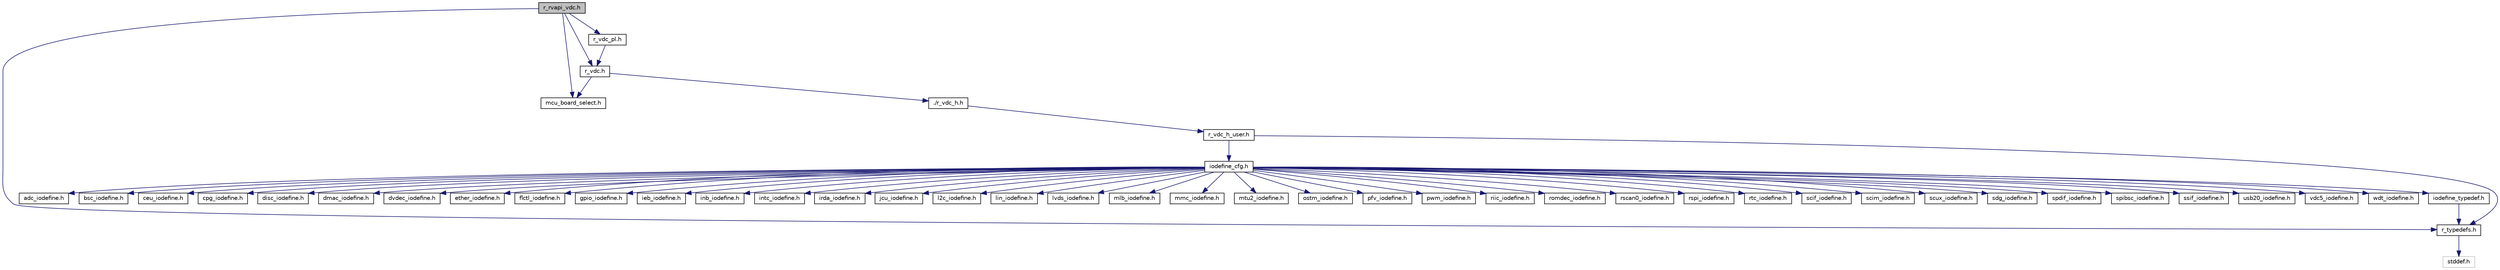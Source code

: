 digraph "r_rvapi_vdc.h"
{
 // LATEX_PDF_SIZE
  edge [fontname="Helvetica",fontsize="10",labelfontname="Helvetica",labelfontsize="10"];
  node [fontname="Helvetica",fontsize="10",shape=record];
  Node1 [label="r_rvapi_vdc.h",height=0.2,width=0.4,color="black", fillcolor="grey75", style="filled", fontcolor="black",tooltip=" "];
  Node1 -> Node2 [color="midnightblue",fontsize="10",style="solid",fontname="Helvetica"];
  Node2 [label="mcu_board_select.h",height=0.2,width=0.4,color="black", fillcolor="white", style="filled",URL="$d4/d2b/mcu__board__select_8h.html",tooltip=" "];
  Node1 -> Node3 [color="midnightblue",fontsize="10",style="solid",fontname="Helvetica"];
  Node3 [label="r_typedefs.h",height=0.2,width=0.4,color="black", fillcolor="white", style="filled",URL="$d9/de3/r__typedefs_8h.html",tooltip=" "];
  Node3 -> Node4 [color="midnightblue",fontsize="10",style="solid",fontname="Helvetica"];
  Node4 [label="stddef.h",height=0.2,width=0.4,color="grey75", fillcolor="white", style="filled",tooltip=" "];
  Node1 -> Node5 [color="midnightblue",fontsize="10",style="solid",fontname="Helvetica"];
  Node5 [label="r_vdc.h",height=0.2,width=0.4,color="black", fillcolor="white", style="filled",URL="$da/db2/r__vdc_8h.html",tooltip="VDC driver API definitions."];
  Node5 -> Node2 [color="midnightblue",fontsize="10",style="solid",fontname="Helvetica"];
  Node5 -> Node6 [color="midnightblue",fontsize="10",style="solid",fontname="Helvetica"];
  Node6 [label="./r_vdc_h.h",height=0.2,width=0.4,color="black", fillcolor="white", style="filled",URL="$d8/df7/r__vdc__h_8h.html",tooltip="VDC driver API definitions."];
  Node6 -> Node7 [color="midnightblue",fontsize="10",style="solid",fontname="Helvetica"];
  Node7 [label="r_vdc_h_user.h",height=0.2,width=0.4,color="black", fillcolor="white", style="filled",URL="$d9/d00/r__vdc__h__user_8h.html",tooltip="VDC driver user-defined header."];
  Node7 -> Node3 [color="midnightblue",fontsize="10",style="solid",fontname="Helvetica"];
  Node7 -> Node8 [color="midnightblue",fontsize="10",style="solid",fontname="Helvetica"];
  Node8 [label="iodefine_cfg.h",height=0.2,width=0.4,color="black", fillcolor="white", style="filled",URL="$d9/d39/iodefine__cfg_8h.html",tooltip=" "];
  Node8 -> Node9 [color="midnightblue",fontsize="10",style="solid",fontname="Helvetica"];
  Node9 [label="iodefine_typedef.h",height=0.2,width=0.4,color="black", fillcolor="white", style="filled",URL="$d9/d0e/iodefine__typedef_8h.html",tooltip=" "];
  Node9 -> Node3 [color="midnightblue",fontsize="10",style="solid",fontname="Helvetica"];
  Node8 -> Node10 [color="midnightblue",fontsize="10",style="solid",fontname="Helvetica"];
  Node10 [label="adc_iodefine.h",height=0.2,width=0.4,color="black", fillcolor="white", style="filled",URL="$d6/d62/adc__iodefine_8h.html",tooltip=" "];
  Node8 -> Node11 [color="midnightblue",fontsize="10",style="solid",fontname="Helvetica"];
  Node11 [label="bsc_iodefine.h",height=0.2,width=0.4,color="black", fillcolor="white", style="filled",URL="$d5/df7/bsc__iodefine_8h.html",tooltip=" "];
  Node8 -> Node12 [color="midnightblue",fontsize="10",style="solid",fontname="Helvetica"];
  Node12 [label="ceu_iodefine.h",height=0.2,width=0.4,color="black", fillcolor="white", style="filled",URL="$d0/d81/ceu__iodefine_8h.html",tooltip=" "];
  Node8 -> Node13 [color="midnightblue",fontsize="10",style="solid",fontname="Helvetica"];
  Node13 [label="cpg_iodefine.h",height=0.2,width=0.4,color="black", fillcolor="white", style="filled",URL="$d0/d7f/cpg__iodefine_8h.html",tooltip=" "];
  Node8 -> Node14 [color="midnightblue",fontsize="10",style="solid",fontname="Helvetica"];
  Node14 [label="disc_iodefine.h",height=0.2,width=0.4,color="black", fillcolor="white", style="filled",URL="$d3/df7/disc__iodefine_8h.html",tooltip=" "];
  Node8 -> Node15 [color="midnightblue",fontsize="10",style="solid",fontname="Helvetica"];
  Node15 [label="dmac_iodefine.h",height=0.2,width=0.4,color="black", fillcolor="white", style="filled",URL="$d0/d60/dmac__iodefine_8h.html",tooltip=" "];
  Node8 -> Node16 [color="midnightblue",fontsize="10",style="solid",fontname="Helvetica"];
  Node16 [label="dvdec_iodefine.h",height=0.2,width=0.4,color="black", fillcolor="white", style="filled",URL="$d2/dc4/dvdec__iodefine_8h.html",tooltip=" "];
  Node8 -> Node17 [color="midnightblue",fontsize="10",style="solid",fontname="Helvetica"];
  Node17 [label="ether_iodefine.h",height=0.2,width=0.4,color="black", fillcolor="white", style="filled",URL="$d4/dba/ether__iodefine_8h.html",tooltip=" "];
  Node8 -> Node18 [color="midnightblue",fontsize="10",style="solid",fontname="Helvetica"];
  Node18 [label="flctl_iodefine.h",height=0.2,width=0.4,color="black", fillcolor="white", style="filled",URL="$db/d05/flctl__iodefine_8h.html",tooltip=" "];
  Node8 -> Node19 [color="midnightblue",fontsize="10",style="solid",fontname="Helvetica"];
  Node19 [label="gpio_iodefine.h",height=0.2,width=0.4,color="black", fillcolor="white", style="filled",URL="$d5/db4/gpio__iodefine_8h.html",tooltip=" "];
  Node8 -> Node20 [color="midnightblue",fontsize="10",style="solid",fontname="Helvetica"];
  Node20 [label="ieb_iodefine.h",height=0.2,width=0.4,color="black", fillcolor="white", style="filled",URL="$dd/d70/ieb__iodefine_8h.html",tooltip=" "];
  Node8 -> Node21 [color="midnightblue",fontsize="10",style="solid",fontname="Helvetica"];
  Node21 [label="inb_iodefine.h",height=0.2,width=0.4,color="black", fillcolor="white", style="filled",URL="$dc/dc5/inb__iodefine_8h.html",tooltip=" "];
  Node8 -> Node22 [color="midnightblue",fontsize="10",style="solid",fontname="Helvetica"];
  Node22 [label="intc_iodefine.h",height=0.2,width=0.4,color="black", fillcolor="white", style="filled",URL="$d4/da7/intc__iodefine_8h.html",tooltip=" "];
  Node8 -> Node23 [color="midnightblue",fontsize="10",style="solid",fontname="Helvetica"];
  Node23 [label="irda_iodefine.h",height=0.2,width=0.4,color="black", fillcolor="white", style="filled",URL="$d3/d0a/irda__iodefine_8h.html",tooltip=" "];
  Node8 -> Node24 [color="midnightblue",fontsize="10",style="solid",fontname="Helvetica"];
  Node24 [label="jcu_iodefine.h",height=0.2,width=0.4,color="black", fillcolor="white", style="filled",URL="$d1/d37/jcu__iodefine_8h.html",tooltip=" "];
  Node8 -> Node25 [color="midnightblue",fontsize="10",style="solid",fontname="Helvetica"];
  Node25 [label="l2c_iodefine.h",height=0.2,width=0.4,color="black", fillcolor="white", style="filled",URL="$d3/da4/l2c__iodefine_8h.html",tooltip=" "];
  Node8 -> Node26 [color="midnightblue",fontsize="10",style="solid",fontname="Helvetica"];
  Node26 [label="lin_iodefine.h",height=0.2,width=0.4,color="black", fillcolor="white", style="filled",URL="$d5/d93/lin__iodefine_8h.html",tooltip=" "];
  Node8 -> Node27 [color="midnightblue",fontsize="10",style="solid",fontname="Helvetica"];
  Node27 [label="lvds_iodefine.h",height=0.2,width=0.4,color="black", fillcolor="white", style="filled",URL="$d2/d50/lvds__iodefine_8h.html",tooltip=" "];
  Node8 -> Node28 [color="midnightblue",fontsize="10",style="solid",fontname="Helvetica"];
  Node28 [label="mlb_iodefine.h",height=0.2,width=0.4,color="black", fillcolor="white", style="filled",URL="$d4/dfe/mlb__iodefine_8h.html",tooltip=" "];
  Node8 -> Node29 [color="midnightblue",fontsize="10",style="solid",fontname="Helvetica"];
  Node29 [label="mmc_iodefine.h",height=0.2,width=0.4,color="black", fillcolor="white", style="filled",URL="$d1/d66/mmc__iodefine_8h.html",tooltip=" "];
  Node8 -> Node30 [color="midnightblue",fontsize="10",style="solid",fontname="Helvetica"];
  Node30 [label="mtu2_iodefine.h",height=0.2,width=0.4,color="black", fillcolor="white", style="filled",URL="$d5/d3a/mtu2__iodefine_8h.html",tooltip=" "];
  Node8 -> Node31 [color="midnightblue",fontsize="10",style="solid",fontname="Helvetica"];
  Node31 [label="ostm_iodefine.h",height=0.2,width=0.4,color="black", fillcolor="white", style="filled",URL="$d7/d89/ostm__iodefine_8h.html",tooltip=" "];
  Node8 -> Node32 [color="midnightblue",fontsize="10",style="solid",fontname="Helvetica"];
  Node32 [label="pfv_iodefine.h",height=0.2,width=0.4,color="black", fillcolor="white", style="filled",URL="$d6/d28/pfv__iodefine_8h.html",tooltip=" "];
  Node8 -> Node33 [color="midnightblue",fontsize="10",style="solid",fontname="Helvetica"];
  Node33 [label="pwm_iodefine.h",height=0.2,width=0.4,color="black", fillcolor="white", style="filled",URL="$da/d69/pwm__iodefine_8h.html",tooltip=" "];
  Node8 -> Node34 [color="midnightblue",fontsize="10",style="solid",fontname="Helvetica"];
  Node34 [label="riic_iodefine.h",height=0.2,width=0.4,color="black", fillcolor="white", style="filled",URL="$da/dd7/riic__iodefine_8h.html",tooltip=" "];
  Node8 -> Node35 [color="midnightblue",fontsize="10",style="solid",fontname="Helvetica"];
  Node35 [label="romdec_iodefine.h",height=0.2,width=0.4,color="black", fillcolor="white", style="filled",URL="$d3/d61/romdec__iodefine_8h.html",tooltip=" "];
  Node8 -> Node36 [color="midnightblue",fontsize="10",style="solid",fontname="Helvetica"];
  Node36 [label="rscan0_iodefine.h",height=0.2,width=0.4,color="black", fillcolor="white", style="filled",URL="$d7/df8/rscan0__iodefine_8h.html",tooltip=" "];
  Node8 -> Node37 [color="midnightblue",fontsize="10",style="solid",fontname="Helvetica"];
  Node37 [label="rspi_iodefine.h",height=0.2,width=0.4,color="black", fillcolor="white", style="filled",URL="$d2/db1/rspi__iodefine_8h.html",tooltip=" "];
  Node8 -> Node38 [color="midnightblue",fontsize="10",style="solid",fontname="Helvetica"];
  Node38 [label="rtc_iodefine.h",height=0.2,width=0.4,color="black", fillcolor="white", style="filled",URL="$da/d83/rtc__iodefine_8h.html",tooltip=" "];
  Node8 -> Node39 [color="midnightblue",fontsize="10",style="solid",fontname="Helvetica"];
  Node39 [label="scif_iodefine.h",height=0.2,width=0.4,color="black", fillcolor="white", style="filled",URL="$dd/dc2/scif__iodefine_8h.html",tooltip=" "];
  Node8 -> Node40 [color="midnightblue",fontsize="10",style="solid",fontname="Helvetica"];
  Node40 [label="scim_iodefine.h",height=0.2,width=0.4,color="black", fillcolor="white", style="filled",URL="$de/d45/scim__iodefine_8h.html",tooltip=" "];
  Node8 -> Node41 [color="midnightblue",fontsize="10",style="solid",fontname="Helvetica"];
  Node41 [label="scux_iodefine.h",height=0.2,width=0.4,color="black", fillcolor="white", style="filled",URL="$dc/d9b/scux__iodefine_8h.html",tooltip=" "];
  Node8 -> Node42 [color="midnightblue",fontsize="10",style="solid",fontname="Helvetica"];
  Node42 [label="sdg_iodefine.h",height=0.2,width=0.4,color="black", fillcolor="white", style="filled",URL="$d7/dd3/sdg__iodefine_8h.html",tooltip=" "];
  Node8 -> Node43 [color="midnightblue",fontsize="10",style="solid",fontname="Helvetica"];
  Node43 [label="spdif_iodefine.h",height=0.2,width=0.4,color="black", fillcolor="white", style="filled",URL="$df/dc3/spdif__iodefine_8h.html",tooltip=" "];
  Node8 -> Node44 [color="midnightblue",fontsize="10",style="solid",fontname="Helvetica"];
  Node44 [label="spibsc_iodefine.h",height=0.2,width=0.4,color="black", fillcolor="white", style="filled",URL="$d2/d07/spibsc__iodefine_8h.html",tooltip=" "];
  Node8 -> Node45 [color="midnightblue",fontsize="10",style="solid",fontname="Helvetica"];
  Node45 [label="ssif_iodefine.h",height=0.2,width=0.4,color="black", fillcolor="white", style="filled",URL="$da/d7d/ssif__iodefine_8h.html",tooltip=" "];
  Node8 -> Node46 [color="midnightblue",fontsize="10",style="solid",fontname="Helvetica"];
  Node46 [label="usb20_iodefine.h",height=0.2,width=0.4,color="black", fillcolor="white", style="filled",URL="$df/d31/usb20__iodefine_8h.html",tooltip=" "];
  Node8 -> Node47 [color="midnightblue",fontsize="10",style="solid",fontname="Helvetica"];
  Node47 [label="vdc5_iodefine.h",height=0.2,width=0.4,color="black", fillcolor="white", style="filled",URL="$d1/d20/vdc5__iodefine_8h.html",tooltip=" "];
  Node8 -> Node48 [color="midnightblue",fontsize="10",style="solid",fontname="Helvetica"];
  Node48 [label="wdt_iodefine.h",height=0.2,width=0.4,color="black", fillcolor="white", style="filled",URL="$d2/d7f/wdt__iodefine_8h.html",tooltip=" "];
  Node1 -> Node49 [color="midnightblue",fontsize="10",style="solid",fontname="Helvetica"];
  Node49 [label="r_vdc_pl.h",height=0.2,width=0.4,color="black", fillcolor="white", style="filled",URL="$d3/d8b/r__vdc__pl_8h.html",tooltip=" "];
  Node49 -> Node5 [color="midnightblue",fontsize="10",style="solid",fontname="Helvetica"];
}
